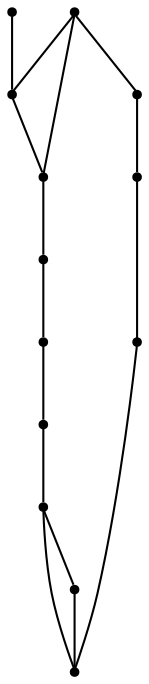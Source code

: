 graph {
  node [shape=point,comment="{\"directed\":false,\"doi\":\"10.1007/978-3-642-11805-0_10\",\"figure\":\"13 (7)\"}"]

  v0 [pos="1451.8921731460928,682.8860579270581"]
  v1 [pos="1386.2183359367903,645.3724215634218"]
  v2 [pos="1460.33595857842,708.58287085153"]
  v3 [pos="1461.211574110874,720.337110506071"]
  v4 [pos="1320.544498727488,682.8860579270581"]
  v5 [pos="1460.3359585784203,732.0914137620191"]
  v6 [pos="1451.8921731460925,757.9133306543308"]
  v7 [pos="1386.2183359367903,795.4269670179672"]
  v8 [pos="1312.1007132951602,732.0914137620191"]
  v9 [pos="1311.0999462038972,720.337110506071"]
  v10 [pos="1320.5444987274882,757.9133306543308"]
  v11 [pos="1312.1007132951604,708.58287085153"]
  v12 [pos="1386.2183359367903,846.9456332333436"]

  v0 -- v1 [id="-1",pos="1451.8921731460928,682.8860579270581 1438.451771623418,660.590372162878 1414.0941151017964,645.3515603018806 1386.2183359367903,645.3724215634218"]
  v10 -- v6 [id="-2",pos="1320.5444987274882,757.9133306543308 1451.8921731460925,757.9133306543308 1451.8921731460925,757.9133306543308 1451.8921731460925,757.9133306543308"]
  v4 -- v0 [id="-4",pos="1320.544498727488,682.8860579270581 1451.8921731460928,682.8860579270581 1451.8921731460928,682.8860579270581 1451.8921731460928,682.8860579270581"]
  v12 -- v7 [id="-6",pos="1386.2183359367903,846.9456332333436 1386.2183359367903,795.4269670179672 1386.2183359367903,795.4269670179672 1386.2183359367903,795.4269670179672"]
  v9 -- v11 [id="-8",pos="1311.0999462038972,720.337110506071 1311.141684598701,716.4142179381236 1311.437642240022,712.4679632298345 1312.1007132951604,708.58287085153"]
  v11 -- v4 [id="-9",pos="1312.1007132951604,708.58287085153 1313.3646224653633,699.6098062120699 1316.2311462583862,690.9125302027803 1320.544498727488,682.8860579270581"]
  v10 -- v7 [id="-11",pos="1320.5444987274882,757.9133306543308 1334.0420924513153,780.664313587531 1358.7258502588588,795.406105756426 1386.2183359367903,795.4269670179672"]
  v10 -- v8 [id="-12",pos="1320.5444987274882,757.9133306543308 1316.2181091814466,749.8206947750834 1313.3472234072806,741.0950237248738 1312.1007132951602,732.0914137620191"]
  v8 -- v9 [id="-13",pos="1312.1007132951602,732.0914137620191 1311.4335216007184,728.2345653569412 1311.141684598701,724.3157515679598 1311.0999462038972,720.337110506071"]
  v7 -- v6 [id="-14",pos="1386.2183359367903,795.4269670179672 1413.5512746574054,795.4061057564261 1438.2553189814341,780.6042449007352 1451.8921731460925,757.9133306543308"]
  v6 -- v5 [id="-17",pos="1451.8921731460925,757.9133306543308 1455.8081191540637,749.8566449030855 1458.904386674158,741.2490943484593 1460.3359585784203,732.0914137620191"]
  v5 -- v3 [id="-18",pos="1460.3359585784203,732.0914137620191 1460.9420108411232,728.2763840606908 1461.2533125056775,724.3637270557103 1461.211574110874,720.337110506071"]
  v1 -- v4 [id="-19",pos="1386.2183359367903,645.3724215634218 1359.011112485422,645.3515603018806 1334.2938883115312,660.2301691668853 1320.544498727488,682.8860579270581"]
  v3 -- v2 [id="-23",pos="1461.211574110874,720.337110506071 1461.2533125056775,716.365627336558 1460.9375755669996,712.4256926410653 1460.33595857842,708.58287085153"]
  v2 -- v0 [id="-24",pos="1460.33595857842,708.58287085153 1458.887982232304,699.4697669897356 1455.80327486672,690.9010086914822 1451.8921731460928,682.8860579270581"]
}